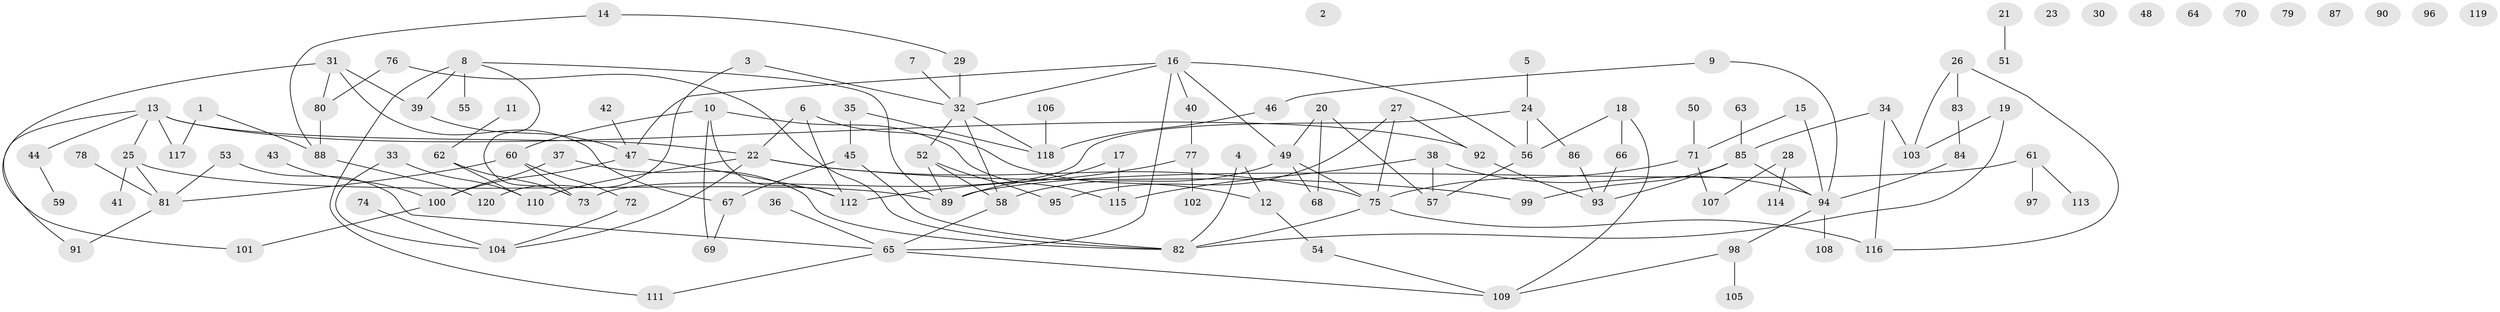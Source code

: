 // coarse degree distribution, {0: 0.2, 1: 0.25, 5: 0.03333333333333333, 2: 0.23333333333333334, 4: 0.1, 9: 0.05, 6: 0.03333333333333333, 7: 0.03333333333333333, 3: 0.05, 11: 0.016666666666666666}
// Generated by graph-tools (version 1.1) at 2025/43/03/04/25 21:43:52]
// undirected, 120 vertices, 152 edges
graph export_dot {
graph [start="1"]
  node [color=gray90,style=filled];
  1;
  2;
  3;
  4;
  5;
  6;
  7;
  8;
  9;
  10;
  11;
  12;
  13;
  14;
  15;
  16;
  17;
  18;
  19;
  20;
  21;
  22;
  23;
  24;
  25;
  26;
  27;
  28;
  29;
  30;
  31;
  32;
  33;
  34;
  35;
  36;
  37;
  38;
  39;
  40;
  41;
  42;
  43;
  44;
  45;
  46;
  47;
  48;
  49;
  50;
  51;
  52;
  53;
  54;
  55;
  56;
  57;
  58;
  59;
  60;
  61;
  62;
  63;
  64;
  65;
  66;
  67;
  68;
  69;
  70;
  71;
  72;
  73;
  74;
  75;
  76;
  77;
  78;
  79;
  80;
  81;
  82;
  83;
  84;
  85;
  86;
  87;
  88;
  89;
  90;
  91;
  92;
  93;
  94;
  95;
  96;
  97;
  98;
  99;
  100;
  101;
  102;
  103;
  104;
  105;
  106;
  107;
  108;
  109;
  110;
  111;
  112;
  113;
  114;
  115;
  116;
  117;
  118;
  119;
  120;
  1 -- 88;
  1 -- 117;
  3 -- 32;
  3 -- 120;
  4 -- 12;
  4 -- 82;
  5 -- 24;
  6 -- 12;
  6 -- 22;
  6 -- 112;
  7 -- 32;
  8 -- 39;
  8 -- 55;
  8 -- 73;
  8 -- 89;
  8 -- 111;
  9 -- 46;
  9 -- 94;
  10 -- 60;
  10 -- 69;
  10 -- 112;
  10 -- 115;
  11 -- 62;
  12 -- 54;
  13 -- 22;
  13 -- 25;
  13 -- 44;
  13 -- 91;
  13 -- 92;
  13 -- 117;
  14 -- 29;
  14 -- 88;
  15 -- 71;
  15 -- 94;
  16 -- 32;
  16 -- 40;
  16 -- 47;
  16 -- 49;
  16 -- 56;
  16 -- 65;
  17 -- 89;
  17 -- 115;
  18 -- 56;
  18 -- 66;
  18 -- 109;
  19 -- 82;
  19 -- 103;
  20 -- 49;
  20 -- 57;
  20 -- 68;
  21 -- 51;
  22 -- 75;
  22 -- 99;
  22 -- 104;
  22 -- 110;
  24 -- 56;
  24 -- 73;
  24 -- 86;
  25 -- 41;
  25 -- 81;
  25 -- 89;
  26 -- 83;
  26 -- 103;
  26 -- 116;
  27 -- 75;
  27 -- 92;
  27 -- 95;
  28 -- 107;
  28 -- 114;
  29 -- 32;
  31 -- 39;
  31 -- 67;
  31 -- 80;
  31 -- 101;
  32 -- 52;
  32 -- 58;
  32 -- 118;
  33 -- 104;
  33 -- 110;
  34 -- 85;
  34 -- 103;
  34 -- 116;
  35 -- 45;
  35 -- 118;
  36 -- 65;
  37 -- 82;
  37 -- 100;
  38 -- 57;
  38 -- 94;
  38 -- 115;
  39 -- 47;
  40 -- 77;
  42 -- 47;
  43 -- 100;
  44 -- 59;
  45 -- 67;
  45 -- 82;
  46 -- 118;
  47 -- 100;
  47 -- 112;
  49 -- 58;
  49 -- 68;
  49 -- 75;
  50 -- 71;
  52 -- 58;
  52 -- 89;
  52 -- 95;
  53 -- 65;
  53 -- 81;
  54 -- 109;
  56 -- 57;
  58 -- 65;
  60 -- 72;
  60 -- 73;
  60 -- 81;
  61 -- 89;
  61 -- 97;
  61 -- 113;
  62 -- 73;
  62 -- 110;
  63 -- 85;
  65 -- 109;
  65 -- 111;
  66 -- 93;
  67 -- 69;
  71 -- 75;
  71 -- 107;
  72 -- 104;
  74 -- 104;
  75 -- 82;
  75 -- 116;
  76 -- 80;
  76 -- 82;
  77 -- 102;
  77 -- 112;
  78 -- 81;
  80 -- 88;
  81 -- 91;
  83 -- 84;
  84 -- 94;
  85 -- 93;
  85 -- 94;
  85 -- 99;
  86 -- 93;
  88 -- 120;
  92 -- 93;
  94 -- 98;
  94 -- 108;
  98 -- 105;
  98 -- 109;
  100 -- 101;
  106 -- 118;
}
